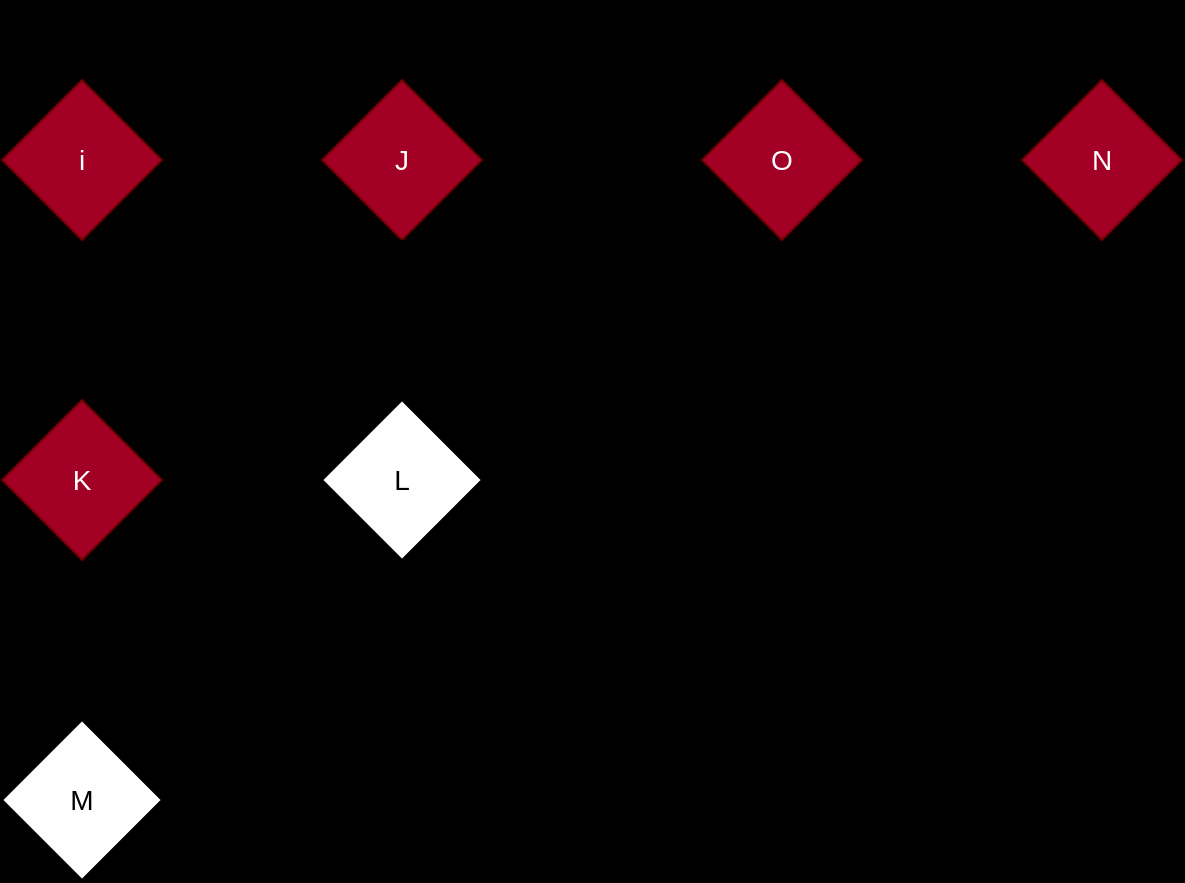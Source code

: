 <mxfile>
    <diagram id="wDra4RlVWW70b3zv4sFD" name="Undirected graph">
        <mxGraphModel dx="1435" dy="1082" grid="0" gridSize="10" guides="1" tooltips="1" connect="1" arrows="1" fold="1" page="0" pageScale="1" pageWidth="850" pageHeight="1100" background="#000000" math="0" shadow="0">
            <root>
                <mxCell id="0"/>
                <mxCell id="1" parent="0"/>
                <mxCell id="20" style="sketch=0;html=1;exitX=1;exitY=0.5;exitDx=0;exitDy=0;fontSize=14;startArrow=none;startFill=0;endArrow=none;endFill=0;" parent="1" source="17" target="18" edge="1">
                    <mxGeometry relative="1" as="geometry"/>
                </mxCell>
                <mxCell id="22" value="" style="edgeStyle=none;sketch=0;html=1;fontSize=14;startArrow=none;startFill=0;endArrow=none;endFill=0;" parent="1" source="17" target="21" edge="1">
                    <mxGeometry relative="1" as="geometry"/>
                </mxCell>
                <mxCell id="17" value="i" style="rhombus;whiteSpace=wrap;html=1;rounded=0;labelBackgroundColor=none;sketch=0;strokeColor=#6F0000;fontSize=14;fillStyle=solid;fillColor=#a20025;fontColor=#ffffff;" parent="1" vertex="1">
                    <mxGeometry x="-140" y="-100" width="80" height="80" as="geometry"/>
                </mxCell>
                <mxCell id="18" value="J" style="rhombus;whiteSpace=wrap;html=1;rounded=0;labelBackgroundColor=none;sketch=0;strokeColor=#6F0000;fontSize=14;fillColor=#a20025;fontColor=#ffffff;" parent="1" vertex="1">
                    <mxGeometry x="20" y="-100" width="80" height="80" as="geometry"/>
                </mxCell>
                <mxCell id="24" value="" style="edgeStyle=none;sketch=0;html=1;fontSize=14;startArrow=none;startFill=0;endArrow=none;endFill=0;" parent="1" source="21" target="23" edge="1">
                    <mxGeometry relative="1" as="geometry"/>
                </mxCell>
                <mxCell id="26" value="" style="edgeStyle=none;sketch=0;html=1;fontSize=14;startArrow=none;startFill=0;endArrow=none;endFill=0;" parent="1" source="21" target="25" edge="1">
                    <mxGeometry relative="1" as="geometry"/>
                </mxCell>
                <mxCell id="27" style="edgeStyle=none;sketch=0;html=1;exitX=1;exitY=0.5;exitDx=0;exitDy=0;entryX=0.5;entryY=1;entryDx=0;entryDy=0;fontSize=14;startArrow=none;startFill=0;endArrow=none;endFill=0;" parent="1" source="21" target="18" edge="1">
                    <mxGeometry relative="1" as="geometry"/>
                </mxCell>
                <mxCell id="21" value="K" style="rhombus;whiteSpace=wrap;html=1;rounded=0;labelBackgroundColor=none;sketch=0;strokeColor=#6F0000;fontSize=14;fillColor=#a20025;fontColor=#ffffff;" parent="1" vertex="1">
                    <mxGeometry x="-140" y="60" width="80" height="80" as="geometry"/>
                </mxCell>
                <mxCell id="23" value="L" style="rhombus;whiteSpace=wrap;html=1;rounded=0;labelBackgroundColor=none;sketch=0;strokeColor=default;fontSize=14;gradientColor=none;" parent="1" vertex="1">
                    <mxGeometry x="20" y="60" width="80" height="80" as="geometry"/>
                </mxCell>
                <mxCell id="25" value="M" style="rhombus;whiteSpace=wrap;html=1;rounded=0;labelBackgroundColor=none;sketch=0;strokeColor=default;fontSize=14;gradientColor=none;" parent="1" vertex="1">
                    <mxGeometry x="-140" y="220" width="80" height="80" as="geometry"/>
                </mxCell>
                <mxCell id="30" value="" style="edgeStyle=none;sketch=0;html=1;fontSize=14;startArrow=none;startFill=0;endArrow=none;endFill=0;" parent="1" source="28" target="29" edge="1">
                    <mxGeometry relative="1" as="geometry"/>
                </mxCell>
                <mxCell id="28" value="O" style="rhombus;whiteSpace=wrap;html=1;rounded=0;labelBackgroundColor=none;sketch=0;strokeColor=#6F0000;fontSize=14;fillColor=#a20025;fontColor=#ffffff;" parent="1" vertex="1">
                    <mxGeometry x="210" y="-100" width="80" height="80" as="geometry"/>
                </mxCell>
                <mxCell id="29" value="N" style="rhombus;whiteSpace=wrap;html=1;rounded=0;labelBackgroundColor=none;sketch=0;strokeColor=#6F0000;fontSize=14;fillColor=#a20025;fontColor=#ffffff;" parent="1" vertex="1">
                    <mxGeometry x="370" y="-100" width="80" height="80" as="geometry"/>
                </mxCell>
                <mxCell id="31" value="Cycle" style="text;strokeColor=none;align=center;fillColor=none;html=1;verticalAlign=middle;whiteSpace=wrap;rounded=0;labelBackgroundColor=none;sketch=0;fillStyle=solid;fontSize=14;" parent="1" vertex="1">
                    <mxGeometry x="-50" y="-140" width="60" height="30" as="geometry"/>
                </mxCell>
                <mxCell id="33" value="Cycle" style="text;strokeColor=none;align=center;fillColor=none;html=1;verticalAlign=middle;whiteSpace=wrap;rounded=0;labelBackgroundColor=none;sketch=0;fillStyle=solid;fontSize=14;" parent="1" vertex="1">
                    <mxGeometry x="302" y="-135" width="60" height="30" as="geometry"/>
                </mxCell>
            </root>
        </mxGraphModel>
    </diagram>
    <diagram id="AmTAmTYb_0sdpbdpMAJL" name="connected component count">
        <mxGraphModel dx="1142" dy="886" grid="0" gridSize="10" guides="1" tooltips="1" connect="1" arrows="1" fold="1" page="0" pageScale="1" pageWidth="850" pageHeight="1100" math="0" shadow="0">
            <root>
                <mxCell id="0"/>
                <mxCell id="1" parent="0"/>
                <mxCell id="Q2rI02B0yaclKv3MY2K6-3" value="" style="edgeStyle=none;sketch=0;html=1;fontSize=14;startArrow=none;startFill=0;endArrow=none;endFill=0;" parent="1" source="Q2rI02B0yaclKv3MY2K6-1" target="Q2rI02B0yaclKv3MY2K6-2" edge="1">
                    <mxGeometry relative="1" as="geometry"/>
                </mxCell>
                <mxCell id="Q2rI02B0yaclKv3MY2K6-5" value="" style="edgeStyle=none;sketch=0;html=1;fontSize=14;startArrow=none;startFill=0;endArrow=none;endFill=0;" parent="1" source="Q2rI02B0yaclKv3MY2K6-1" target="Q2rI02B0yaclKv3MY2K6-4" edge="1">
                    <mxGeometry relative="1" as="geometry"/>
                </mxCell>
                <mxCell id="Q2rI02B0yaclKv3MY2K6-7" value="" style="edgeStyle=none;sketch=0;html=1;fontSize=14;startArrow=none;startFill=0;endArrow=none;endFill=0;" parent="1" source="Q2rI02B0yaclKv3MY2K6-1" target="Q2rI02B0yaclKv3MY2K6-6" edge="1">
                    <mxGeometry relative="1" as="geometry"/>
                </mxCell>
                <mxCell id="Q2rI02B0yaclKv3MY2K6-9" value="" style="edgeStyle=none;sketch=0;html=1;fontSize=14;startArrow=none;startFill=0;endArrow=none;endFill=0;" parent="1" source="Q2rI02B0yaclKv3MY2K6-1" target="Q2rI02B0yaclKv3MY2K6-8" edge="1">
                    <mxGeometry relative="1" as="geometry"/>
                </mxCell>
                <mxCell id="Q2rI02B0yaclKv3MY2K6-1" value="&lt;font style=&quot;font-size: 24px;&quot;&gt;6&lt;/font&gt;" style="ellipse;whiteSpace=wrap;html=1;rounded=0;labelBackgroundColor=none;sketch=0;fillStyle=solid;strokeColor=#B09500;fontSize=14;fillColor=#e3c800;fontColor=#000000;" parent="1" vertex="1">
                    <mxGeometry x="102" y="140" width="80" height="80" as="geometry"/>
                </mxCell>
                <mxCell id="Q2rI02B0yaclKv3MY2K6-2" value="&lt;font style=&quot;font-size: 24px;&quot;&gt;5&lt;/font&gt;" style="ellipse;whiteSpace=wrap;html=1;rounded=0;labelBackgroundColor=none;sketch=0;fillStyle=solid;strokeColor=#B09500;fontSize=14;fillColor=#e3c800;fontColor=#000000;" parent="1" vertex="1">
                    <mxGeometry x="-58" y="140" width="80" height="80" as="geometry"/>
                </mxCell>
                <mxCell id="Q2rI02B0yaclKv3MY2K6-4" value="&lt;font style=&quot;font-size: 24px;&quot;&gt;8&lt;/font&gt;" style="ellipse;whiteSpace=wrap;html=1;rounded=0;labelBackgroundColor=none;sketch=0;fillStyle=solid;strokeColor=#B09500;fontSize=14;fillColor=#e3c800;fontColor=#000000;" parent="1" vertex="1">
                    <mxGeometry x="262" y="140" width="80" height="80" as="geometry"/>
                </mxCell>
                <mxCell id="Q2rI02B0yaclKv3MY2K6-6" value="&lt;font style=&quot;font-size: 24px;&quot;&gt;7&lt;/font&gt;" style="ellipse;whiteSpace=wrap;html=1;rounded=0;labelBackgroundColor=none;sketch=0;fillStyle=solid;strokeColor=#B09500;fontSize=14;fillColor=#e3c800;fontColor=#000000;" parent="1" vertex="1">
                    <mxGeometry x="102" y="300" width="80" height="80" as="geometry"/>
                </mxCell>
                <mxCell id="Q2rI02B0yaclKv3MY2K6-8" value="&lt;font style=&quot;font-size: 24px;&quot;&gt;4&lt;/font&gt;" style="ellipse;whiteSpace=wrap;html=1;rounded=0;labelBackgroundColor=none;sketch=0;fillStyle=solid;strokeColor=#B09500;fontSize=14;fillColor=#e3c800;fontColor=#000000;" parent="1" vertex="1">
                    <mxGeometry x="102" y="-20" width="80" height="80" as="geometry"/>
                </mxCell>
                <mxCell id="Q2rI02B0yaclKv3MY2K6-10" value="&lt;font style=&quot;font-size: 24px;&quot;&gt;3&lt;/font&gt;" style="ellipse;whiteSpace=wrap;html=1;rounded=0;labelBackgroundColor=none;sketch=0;fillStyle=solid;strokeColor=#314354;fontSize=14;fillColor=#647687;fontColor=#ffffff;" parent="1" vertex="1">
                    <mxGeometry x="-58" y="300" width="80" height="80" as="geometry"/>
                </mxCell>
                <mxCell id="Q2rI02B0yaclKv3MY2K6-13" value="" style="edgeStyle=none;sketch=0;html=1;fontSize=14;startArrow=none;startFill=0;endArrow=none;endFill=0;" parent="1" source="Q2rI02B0yaclKv3MY2K6-11" target="Q2rI02B0yaclKv3MY2K6-12" edge="1">
                    <mxGeometry relative="1" as="geometry"/>
                </mxCell>
                <mxCell id="Q2rI02B0yaclKv3MY2K6-11" value="&lt;font style=&quot;font-size: 24px;&quot;&gt;1&lt;/font&gt;" style="ellipse;whiteSpace=wrap;html=1;rounded=0;labelBackgroundColor=none;sketch=0;fillStyle=solid;strokeColor=#2D7600;fontSize=14;fillColor=#60a917;fontColor=#ffffff;" parent="1" vertex="1">
                    <mxGeometry x="273" y="300" width="80" height="80" as="geometry"/>
                </mxCell>
                <mxCell id="Q2rI02B0yaclKv3MY2K6-12" value="&lt;font style=&quot;font-size: 24px;&quot;&gt;2&lt;/font&gt;" style="ellipse;whiteSpace=wrap;html=1;rounded=0;labelBackgroundColor=none;sketch=0;fillStyle=solid;strokeColor=#2D7600;fontSize=14;fillColor=#60a917;fontColor=#ffffff;" parent="1" vertex="1">
                    <mxGeometry x="433" y="300" width="80" height="80" as="geometry"/>
                </mxCell>
                <mxCell id="2SAgG9Yml6nCIJspTtY9-1" value="&lt;font style=&quot;font-size: 18px;&quot;&gt;Component 1&lt;/font&gt;" style="text;html=1;align=center;verticalAlign=middle;resizable=0;points=[];autosize=1;strokeColor=none;fillColor=none;fontSize=14;" parent="1" vertex="1">
                    <mxGeometry x="-48" y="11" width="126" height="34" as="geometry"/>
                </mxCell>
                <mxCell id="2SAgG9Yml6nCIJspTtY9-2" value="&lt;font style=&quot;font-size: 18px;&quot;&gt;Component 2&lt;/font&gt;" style="text;html=1;align=center;verticalAlign=middle;resizable=0;points=[];autosize=1;strokeColor=none;fillColor=none;fontSize=14;" parent="1" vertex="1">
                    <mxGeometry x="323" y="254" width="126" height="34" as="geometry"/>
                </mxCell>
                <mxCell id="2SAgG9Yml6nCIJspTtY9-3" value="&lt;font style=&quot;font-size: 18px;&quot;&gt;Component 3&lt;/font&gt;" style="text;html=1;align=center;verticalAlign=middle;resizable=0;points=[];autosize=1;strokeColor=none;fillColor=none;fontSize=14;" parent="1" vertex="1">
                    <mxGeometry x="-81" y="246" width="126" height="34" as="geometry"/>
                </mxCell>
                <mxCell id="ThFiZ681b06G8q5sSgqy-1" value="Answer&amp;nbsp; - 3" style="text;html=1;align=center;verticalAlign=middle;resizable=0;points=[];autosize=1;strokeColor=none;fillColor=none;fontSize=18;" parent="1" vertex="1">
                    <mxGeometry x="247.5" y="8" width="109" height="34" as="geometry"/>
                </mxCell>
            </root>
        </mxGraphModel>
    </diagram>
    <diagram id="85r2u7QeQKWHPwuknDbR" name="Largest Component">
        <mxGraphModel dx="1142" dy="886" grid="0" gridSize="10" guides="1" tooltips="1" connect="1" arrows="1" fold="1" page="0" pageScale="1" pageWidth="850" pageHeight="1100" math="0" shadow="0">
            <root>
                <mxCell id="0"/>
                <mxCell id="1" parent="0"/>
                <mxCell id="3svKZhFebkItTmdymukY-1" value="g" style="group" parent="1" vertex="1" connectable="0">
                    <mxGeometry x="-17" y="3" width="422" height="240" as="geometry"/>
                </mxCell>
                <mxCell id="NmvoON8yrkTtp4fozUWW-1" value="5" style="ellipse;whiteSpace=wrap;html=1;rounded=0;labelBackgroundColor=none;sketch=0;fillStyle=solid;strokeColor=#BD7000;fontSize=18;fillColor=#f0a30a;fontColor=#000000;" parent="3svKZhFebkItTmdymukY-1" vertex="1">
                    <mxGeometry x="160" width="80" height="80" as="geometry"/>
                </mxCell>
                <mxCell id="NmvoON8yrkTtp4fozUWW-3" value="8" style="ellipse;whiteSpace=wrap;html=1;rounded=0;labelBackgroundColor=none;sketch=0;fillStyle=solid;strokeColor=#BD7000;fontSize=18;fillColor=#f0a30a;fontColor=#000000;" parent="3svKZhFebkItTmdymukY-1" vertex="1">
                    <mxGeometry x="342" y="160" width="80" height="80" as="geometry"/>
                </mxCell>
                <mxCell id="NmvoON8yrkTtp4fozUWW-5" value="0" style="ellipse;whiteSpace=wrap;html=1;rounded=0;labelBackgroundColor=none;sketch=0;fillStyle=solid;strokeColor=#BD7000;fontSize=18;fillColor=#f0a30a;fontColor=#000000;" parent="3svKZhFebkItTmdymukY-1" vertex="1">
                    <mxGeometry x="160" y="160" width="80" height="80" as="geometry"/>
                </mxCell>
                <mxCell id="NmvoON8yrkTtp4fozUWW-8" value="1" style="ellipse;whiteSpace=wrap;html=1;rounded=0;labelBackgroundColor=none;sketch=0;fillStyle=solid;strokeColor=#BD7000;fontSize=18;fillColor=#f0a30a;fontColor=#000000;" parent="3svKZhFebkItTmdymukY-1" vertex="1">
                    <mxGeometry y="160" width="80" height="80" as="geometry"/>
                </mxCell>
                <mxCell id="NmvoON8yrkTtp4fozUWW-4" value="" style="edgeStyle=none;sketch=0;html=1;fontSize=18;startArrow=none;startFill=0;endArrow=none;endFill=0;fillColor=#f0a30a;strokeColor=#BD7000;" parent="3svKZhFebkItTmdymukY-1" source="NmvoON8yrkTtp4fozUWW-1" target="NmvoON8yrkTtp4fozUWW-3" edge="1">
                    <mxGeometry relative="1" as="geometry"/>
                </mxCell>
                <mxCell id="NmvoON8yrkTtp4fozUWW-6" value="" style="edgeStyle=none;sketch=0;html=1;fontSize=18;startArrow=none;startFill=0;endArrow=none;endFill=0;fillColor=#f0a30a;strokeColor=#BD7000;" parent="3svKZhFebkItTmdymukY-1" source="NmvoON8yrkTtp4fozUWW-1" target="NmvoON8yrkTtp4fozUWW-5" edge="1">
                    <mxGeometry relative="1" as="geometry"/>
                </mxCell>
                <mxCell id="NmvoON8yrkTtp4fozUWW-7" style="edgeStyle=none;sketch=0;html=1;exitX=0;exitY=0.5;exitDx=0;exitDy=0;entryX=1;entryY=0.5;entryDx=0;entryDy=0;fontSize=18;startArrow=none;startFill=0;endArrow=none;endFill=0;fillColor=#f0a30a;strokeColor=#BD7000;" parent="3svKZhFebkItTmdymukY-1" source="NmvoON8yrkTtp4fozUWW-3" target="NmvoON8yrkTtp4fozUWW-5" edge="1">
                    <mxGeometry relative="1" as="geometry"/>
                </mxCell>
                <mxCell id="NmvoON8yrkTtp4fozUWW-9" value="" style="edgeStyle=none;sketch=0;html=1;fontSize=18;startArrow=none;startFill=0;endArrow=none;endFill=0;fillColor=#f0a30a;strokeColor=#BD7000;" parent="3svKZhFebkItTmdymukY-1" source="NmvoON8yrkTtp4fozUWW-5" target="NmvoON8yrkTtp4fozUWW-8" edge="1">
                    <mxGeometry relative="1" as="geometry"/>
                </mxCell>
                <mxCell id="NmvoON8yrkTtp4fozUWW-17" value="Size = 4" style="text;html=1;align=center;verticalAlign=middle;resizable=0;points=[];autosize=1;strokeColor=none;fillColor=none;fontSize=28;" parent="3svKZhFebkItTmdymukY-1" vertex="1">
                    <mxGeometry x="15" y="75" width="120" height="46" as="geometry"/>
                </mxCell>
                <mxCell id="rm6GSh416DS9PBjWO8X9-1" value="" style="group" parent="1" vertex="1" connectable="0">
                    <mxGeometry x="588" y="-68" width="237" height="298" as="geometry"/>
                </mxCell>
                <mxCell id="NmvoON8yrkTtp4fozUWW-18" value="Size = 3" style="text;html=1;align=center;verticalAlign=middle;resizable=0;points=[];autosize=1;strokeColor=none;fillColor=none;fontSize=28;" parent="rm6GSh416DS9PBjWO8X9-1" vertex="1">
                    <mxGeometry x="58.5" y="36" width="120" height="46" as="geometry"/>
                </mxCell>
                <mxCell id="3svKZhFebkItTmdymukY-2" value="" style="group" parent="rm6GSh416DS9PBjWO8X9-1" vertex="1" connectable="0">
                    <mxGeometry y="90" width="237" height="208" as="geometry"/>
                </mxCell>
                <mxCell id="NmvoON8yrkTtp4fozUWW-10" value="4" style="ellipse;whiteSpace=wrap;html=1;rounded=0;labelBackgroundColor=none;sketch=0;fillStyle=solid;strokeColor=#3A5431;fontSize=18;fillColor=#6d8764;fontColor=#ffffff;" parent="3svKZhFebkItTmdymukY-2" vertex="1">
                    <mxGeometry x="1" y="3" width="78" height="74" as="geometry"/>
                </mxCell>
                <mxCell id="NmvoON8yrkTtp4fozUWW-11" value="2" style="ellipse;whiteSpace=wrap;html=1;rounded=0;labelBackgroundColor=none;sketch=0;fillStyle=solid;strokeColor=#3A5431;fontSize=18;fillColor=#6d8764;fontColor=#ffffff;" parent="3svKZhFebkItTmdymukY-2" vertex="1">
                    <mxGeometry x="157" width="80" height="80" as="geometry"/>
                </mxCell>
                <mxCell id="NmvoON8yrkTtp4fozUWW-13" value="3" style="ellipse;whiteSpace=wrap;html=1;rounded=0;labelBackgroundColor=none;sketch=0;fillStyle=solid;strokeColor=#3A5431;fontSize=18;fillColor=#6d8764;fontColor=#ffffff;" parent="3svKZhFebkItTmdymukY-2" vertex="1">
                    <mxGeometry x="80" y="128" width="80" height="80" as="geometry"/>
                </mxCell>
                <mxCell id="NmvoON8yrkTtp4fozUWW-12" value="" style="edgeStyle=none;sketch=0;html=1;fontSize=18;startArrow=none;startFill=0;endArrow=none;endFill=0;fillColor=#6d8764;strokeColor=#3A5431;" parent="3svKZhFebkItTmdymukY-2" source="NmvoON8yrkTtp4fozUWW-10" target="NmvoON8yrkTtp4fozUWW-11" edge="1">
                    <mxGeometry relative="1" as="geometry"/>
                </mxCell>
                <mxCell id="NmvoON8yrkTtp4fozUWW-15" style="edgeStyle=none;sketch=0;html=1;exitX=0.5;exitY=1;exitDx=0;exitDy=0;entryX=0;entryY=0;entryDx=0;entryDy=0;fontSize=18;startArrow=none;startFill=0;endArrow=none;endFill=0;fillColor=#6d8764;strokeColor=#3A5431;" parent="3svKZhFebkItTmdymukY-2" source="NmvoON8yrkTtp4fozUWW-10" target="NmvoON8yrkTtp4fozUWW-13" edge="1">
                    <mxGeometry relative="1" as="geometry"/>
                </mxCell>
                <mxCell id="NmvoON8yrkTtp4fozUWW-16" style="edgeStyle=none;sketch=0;html=1;exitX=1;exitY=0;exitDx=0;exitDy=0;entryX=0.5;entryY=1;entryDx=0;entryDy=0;fontSize=18;startArrow=none;startFill=0;endArrow=none;endFill=0;fillColor=#6d8764;strokeColor=#3A5431;" parent="3svKZhFebkItTmdymukY-2" source="NmvoON8yrkTtp4fozUWW-13" target="NmvoON8yrkTtp4fozUWW-11" edge="1">
                    <mxGeometry relative="1" as="geometry"/>
                </mxCell>
            </root>
        </mxGraphModel>
    </diagram>
    <diagram id="1jaIV70V07FP368kBsio" name="Shortest Path">
        <mxGraphModel dx="795" dy="682" grid="0" gridSize="10" guides="1" tooltips="1" connect="1" arrows="1" fold="1" page="0" pageScale="1" pageWidth="850" pageHeight="1100" math="0" shadow="0">
            <root>
                <mxCell id="0"/>
                <mxCell id="1" parent="0"/>
                <mxCell id="g92wQe6FcY0Sy9K9OWDs-3" value="" style="edgeStyle=none;html=1;endArrow=none;endFill=0;strokeColor=#006EAF;fillColor=#1ba1e2;fontSize=40;" parent="1" source="g92wQe6FcY0Sy9K9OWDs-1" target="g92wQe6FcY0Sy9K9OWDs-2" edge="1">
                    <mxGeometry relative="1" as="geometry"/>
                </mxCell>
                <mxCell id="g92wQe6FcY0Sy9K9OWDs-1" value="x" style="ellipse;whiteSpace=wrap;html=1;strokeColor=#006EAF;fillColor=#1ba1e2;fontColor=#ffffff;fontSize=40;" parent="1" vertex="1">
                    <mxGeometry x="203" y="58" width="80" height="80" as="geometry"/>
                </mxCell>
                <mxCell id="g92wQe6FcY0Sy9K9OWDs-2" value="y" style="ellipse;whiteSpace=wrap;html=1;strokeColor=#006EAF;fillColor=#1ba1e2;fontColor=#ffffff;fontSize=40;" parent="1" vertex="1">
                    <mxGeometry x="417" y="59" width="80" height="80" as="geometry"/>
                </mxCell>
                <mxCell id="g92wQe6FcY0Sy9K9OWDs-18" style="edgeStyle=none;html=1;exitX=0;exitY=1;exitDx=0;exitDy=0;endArrow=none;endFill=0;strokeColor=#006EAF;fillColor=#1ba1e2;fontSize=40;entryX=1;entryY=0.5;entryDx=0;entryDy=0;" parent="1" source="g92wQe6FcY0Sy9K9OWDs-9" target="g92wQe6FcY0Sy9K9OWDs-16" edge="1">
                    <mxGeometry relative="1" as="geometry">
                        <mxPoint x="412" y="380" as="targetPoint"/>
                    </mxGeometry>
                </mxCell>
                <mxCell id="g92wQe6FcY0Sy9K9OWDs-9" value="Z" style="ellipse;whiteSpace=wrap;html=1;strokeColor=#006EAF;fillColor=#1ba1e2;fontColor=#ffffff;fontSize=40;" parent="1" vertex="1">
                    <mxGeometry x="559" y="210" width="80" height="80" as="geometry"/>
                </mxCell>
                <mxCell id="g92wQe6FcY0Sy9K9OWDs-11" value="" style="edgeStyle=none;html=1;endArrow=none;endFill=0;exitX=0.883;exitY=0.809;exitDx=0;exitDy=0;exitPerimeter=0;strokeColor=#006EAF;fillColor=#1ba1e2;fontSize=40;" parent="1" source="g92wQe6FcY0Sy9K9OWDs-2" target="g92wQe6FcY0Sy9K9OWDs-9" edge="1">
                    <mxGeometry relative="1" as="geometry">
                        <mxPoint x="492" y="128" as="sourcePoint"/>
                        <mxPoint x="530" y="142" as="targetPoint"/>
                    </mxGeometry>
                </mxCell>
                <mxCell id="g92wQe6FcY0Sy9K9OWDs-20" style="edgeStyle=none;html=1;entryX=1;entryY=1;entryDx=0;entryDy=0;endArrow=none;endFill=0;strokeColor=#006EAF;fillColor=#1ba1e2;fontSize=40;exitX=0;exitY=0.5;exitDx=0;exitDy=0;" parent="1" source="g92wQe6FcY0Sy9K9OWDs-16" target="g92wQe6FcY0Sy9K9OWDs-19" edge="1">
                    <mxGeometry relative="1" as="geometry"/>
                </mxCell>
                <mxCell id="g92wQe6FcY0Sy9K9OWDs-16" value="V" style="ellipse;whiteSpace=wrap;html=1;strokeColor=#006EAF;fillColor=#1ba1e2;fontColor=#ffffff;fontSize=40;" parent="1" vertex="1">
                    <mxGeometry x="337" y="307" width="80" height="80" as="geometry"/>
                </mxCell>
                <mxCell id="g92wQe6FcY0Sy9K9OWDs-21" style="edgeStyle=none;html=1;exitX=1;exitY=0;exitDx=0;exitDy=0;entryX=0;entryY=1;entryDx=0;entryDy=0;endArrow=none;endFill=0;strokeColor=#006EAF;fillColor=#1ba1e2;fontSize=40;" parent="1" source="g92wQe6FcY0Sy9K9OWDs-19" target="g92wQe6FcY0Sy9K9OWDs-1" edge="1">
                    <mxGeometry relative="1" as="geometry"/>
                </mxCell>
                <mxCell id="g92wQe6FcY0Sy9K9OWDs-19" value="W" style="ellipse;whiteSpace=wrap;html=1;strokeColor=#006EAF;fillColor=#1ba1e2;fontColor=#ffffff;fontSize=40;" parent="1" vertex="1">
                    <mxGeometry x="89" y="210" width="80" height="80" as="geometry"/>
                </mxCell>
            </root>
        </mxGraphModel>
    </diagram>
    <diagram id="J7DKCrY9XMmjqie2R_rL" name="Island count">
        <mxGraphModel dx="782" dy="1118" grid="0" gridSize="10" guides="1" tooltips="1" connect="1" arrows="1" fold="1" page="0" pageScale="1" pageWidth="850" pageHeight="1100" math="0" shadow="0">
            <root>
                <mxCell id="0"/>
                <mxCell id="1" parent="0"/>
                <mxCell id="6B3khv1tBLdW_1czliD5-1" value="" style="whiteSpace=wrap;html=1;aspect=fixed;strokeWidth=1;fillColor=#1ba1e2;fontColor=#ffffff;strokeColor=#006EAF;" vertex="1" parent="1">
                    <mxGeometry x="55" y="-3" width="80" height="80" as="geometry"/>
                </mxCell>
                <mxCell id="6B3khv1tBLdW_1czliD5-2" value="" style="whiteSpace=wrap;html=1;aspect=fixed;strokeWidth=1;fillColor=#f0a30a;fontColor=#000000;strokeColor=#BD7000;" vertex="1" parent="1">
                    <mxGeometry x="135" y="-3" width="80" height="80" as="geometry"/>
                </mxCell>
                <mxCell id="6B3khv1tBLdW_1czliD5-3" value="" style="whiteSpace=wrap;html=1;aspect=fixed;strokeWidth=1;fillColor=#1ba1e2;fontColor=#ffffff;strokeColor=#006EAF;" vertex="1" parent="1">
                    <mxGeometry x="215" y="-3" width="80" height="80" as="geometry"/>
                </mxCell>
                <mxCell id="6B3khv1tBLdW_1czliD5-4" value="" style="whiteSpace=wrap;html=1;aspect=fixed;strokeWidth=1;fillColor=#1ba1e2;fontColor=#ffffff;strokeColor=#006EAF;" vertex="1" parent="1">
                    <mxGeometry x="295" y="-3" width="80" height="80" as="geometry"/>
                </mxCell>
                <mxCell id="6B3khv1tBLdW_1czliD5-5" value="" style="whiteSpace=wrap;html=1;aspect=fixed;strokeWidth=1;fillColor=#f0a30a;fontColor=#000000;strokeColor=#BD7000;" vertex="1" parent="1">
                    <mxGeometry x="375.5" y="-3" width="80" height="80" as="geometry"/>
                </mxCell>
                <mxCell id="6B3khv1tBLdW_1czliD5-6" value="" style="whiteSpace=wrap;html=1;aspect=fixed;strokeWidth=1;fillColor=#1ba1e2;fontColor=#ffffff;strokeColor=#006EAF;" vertex="1" parent="1">
                    <mxGeometry x="455" y="-3" width="80" height="80" as="geometry"/>
                </mxCell>
                <mxCell id="6B3khv1tBLdW_1czliD5-7" value="" style="whiteSpace=wrap;html=1;aspect=fixed;strokeWidth=1;fillColor=#f0a30a;fontColor=#000000;strokeColor=#BD7000;" vertex="1" parent="1">
                    <mxGeometry x="55" y="77" width="80" height="80" as="geometry"/>
                </mxCell>
                <mxCell id="6B3khv1tBLdW_1czliD5-8" value="" style="whiteSpace=wrap;html=1;aspect=fixed;strokeWidth=1;fillColor=#f0a30a;fontColor=#000000;strokeColor=#BD7000;" vertex="1" parent="1">
                    <mxGeometry x="135" y="77" width="80" height="80" as="geometry"/>
                </mxCell>
                <mxCell id="6B3khv1tBLdW_1czliD5-9" value="" style="whiteSpace=wrap;html=1;aspect=fixed;strokeWidth=1;fillColor=#1ba1e2;fontColor=#ffffff;strokeColor=#006EAF;" vertex="1" parent="1">
                    <mxGeometry x="215" y="77" width="80" height="80" as="geometry"/>
                </mxCell>
                <mxCell id="6B3khv1tBLdW_1czliD5-10" value="" style="whiteSpace=wrap;html=1;aspect=fixed;strokeWidth=1;fillColor=#1ba1e2;fontColor=#ffffff;strokeColor=#006EAF;" vertex="1" parent="1">
                    <mxGeometry x="295" y="77" width="80" height="80" as="geometry"/>
                </mxCell>
                <mxCell id="6B3khv1tBLdW_1czliD5-11" value="" style="whiteSpace=wrap;html=1;aspect=fixed;strokeWidth=1;fillColor=#f0a30a;fontColor=#000000;strokeColor=#BD7000;" vertex="1" parent="1">
                    <mxGeometry x="375" y="77" width="80" height="80" as="geometry"/>
                </mxCell>
                <mxCell id="6B3khv1tBLdW_1czliD5-12" value="" style="whiteSpace=wrap;html=1;aspect=fixed;strokeWidth=1;fillColor=#1ba1e2;fontColor=#ffffff;strokeColor=#006EAF;" vertex="1" parent="1">
                    <mxGeometry x="455" y="77" width="80" height="80" as="geometry"/>
                </mxCell>
                <mxCell id="6B3khv1tBLdW_1czliD5-25" value="" style="whiteSpace=wrap;html=1;aspect=fixed;strokeWidth=1;fillColor=#1ba1e2;fontColor=#ffffff;strokeColor=#006EAF;" vertex="1" parent="1">
                    <mxGeometry x="55" y="157" width="80" height="80" as="geometry"/>
                </mxCell>
                <mxCell id="6B3khv1tBLdW_1czliD5-26" value="" style="whiteSpace=wrap;html=1;aspect=fixed;strokeWidth=1;fillColor=#f0a30a;fontColor=#000000;strokeColor=#BD7000;" vertex="1" parent="1">
                    <mxGeometry x="135" y="157" width="80" height="80" as="geometry"/>
                </mxCell>
                <mxCell id="6B3khv1tBLdW_1czliD5-27" value="" style="whiteSpace=wrap;html=1;aspect=fixed;strokeWidth=1;fillColor=#1ba1e2;fontColor=#ffffff;strokeColor=#006EAF;" vertex="1" parent="1">
                    <mxGeometry x="215" y="157" width="80" height="80" as="geometry"/>
                </mxCell>
                <mxCell id="6B3khv1tBLdW_1czliD5-28" value="" style="whiteSpace=wrap;html=1;aspect=fixed;strokeWidth=1;fillColor=#1ba1e2;fontColor=#ffffff;strokeColor=#006EAF;" vertex="1" parent="1">
                    <mxGeometry x="295" y="157" width="80" height="80" as="geometry"/>
                </mxCell>
                <mxCell id="6B3khv1tBLdW_1czliD5-29" value="" style="whiteSpace=wrap;html=1;aspect=fixed;strokeWidth=1;fillColor=#1ba1e2;fontColor=#ffffff;strokeColor=#006EAF;" vertex="1" parent="1">
                    <mxGeometry x="375" y="157" width="80" height="80" as="geometry"/>
                </mxCell>
                <mxCell id="6B3khv1tBLdW_1czliD5-30" value="" style="whiteSpace=wrap;html=1;aspect=fixed;strokeWidth=1;fillColor=#1ba1e2;fontColor=#ffffff;strokeColor=#006EAF;" vertex="1" parent="1">
                    <mxGeometry x="455" y="157" width="80" height="80" as="geometry"/>
                </mxCell>
                <mxCell id="6B3khv1tBLdW_1czliD5-31" value="" style="whiteSpace=wrap;html=1;aspect=fixed;strokeWidth=1;fillColor=#1ba1e2;fontColor=#ffffff;strokeColor=#006EAF;" vertex="1" parent="1">
                    <mxGeometry x="55" y="237" width="80" height="80" as="geometry"/>
                </mxCell>
                <mxCell id="6B3khv1tBLdW_1czliD5-32" value="" style="whiteSpace=wrap;html=1;aspect=fixed;strokeWidth=1;fillColor=#1ba1e2;fontColor=#ffffff;strokeColor=#006EAF;" vertex="1" parent="1">
                    <mxGeometry x="135" y="237" width="80" height="80" as="geometry"/>
                </mxCell>
                <mxCell id="6B3khv1tBLdW_1czliD5-33" value="" style="whiteSpace=wrap;html=1;aspect=fixed;strokeWidth=1;fillColor=#1ba1e2;fontColor=#ffffff;strokeColor=#006EAF;" vertex="1" parent="1">
                    <mxGeometry x="215" y="237" width="80" height="80" as="geometry"/>
                </mxCell>
                <mxCell id="6B3khv1tBLdW_1czliD5-34" value="" style="whiteSpace=wrap;html=1;aspect=fixed;strokeWidth=1;fillColor=#f0a30a;fontColor=#000000;strokeColor=#BD7000;" vertex="1" parent="1">
                    <mxGeometry x="295" y="237" width="80" height="80" as="geometry"/>
                </mxCell>
                <mxCell id="6B3khv1tBLdW_1czliD5-35" value="" style="whiteSpace=wrap;html=1;aspect=fixed;strokeWidth=1;fillColor=#f0a30a;fontColor=#000000;strokeColor=#BD7000;" vertex="1" parent="1">
                    <mxGeometry x="375" y="237" width="80" height="80" as="geometry"/>
                </mxCell>
                <mxCell id="6B3khv1tBLdW_1czliD5-36" value="" style="whiteSpace=wrap;html=1;aspect=fixed;strokeWidth=1;fillColor=#1ba1e2;fontColor=#ffffff;strokeColor=#006EAF;" vertex="1" parent="1">
                    <mxGeometry x="455" y="237" width="80" height="80" as="geometry"/>
                </mxCell>
                <mxCell id="6B3khv1tBLdW_1czliD5-37" value="" style="whiteSpace=wrap;html=1;aspect=fixed;strokeWidth=1;fillColor=#1ba1e2;fontColor=#ffffff;strokeColor=#006EAF;" vertex="1" parent="1">
                    <mxGeometry x="55" y="317" width="80" height="80" as="geometry"/>
                </mxCell>
                <mxCell id="6B3khv1tBLdW_1czliD5-38" value="" style="whiteSpace=wrap;html=1;aspect=fixed;strokeWidth=1;fillColor=#f0a30a;fontColor=#000000;strokeColor=#BD7000;" vertex="1" parent="1">
                    <mxGeometry x="135" y="317" width="80" height="80" as="geometry"/>
                </mxCell>
                <mxCell id="6B3khv1tBLdW_1czliD5-39" value="" style="whiteSpace=wrap;html=1;aspect=fixed;strokeWidth=1;fillColor=#1ba1e2;fontColor=#ffffff;strokeColor=#006EAF;" vertex="1" parent="1">
                    <mxGeometry x="215" y="317" width="80" height="80" as="geometry"/>
                </mxCell>
                <mxCell id="6B3khv1tBLdW_1czliD5-40" value="" style="whiteSpace=wrap;html=1;aspect=fixed;strokeWidth=1;fillColor=#f0a30a;fontColor=#000000;strokeColor=#BD7000;" vertex="1" parent="1">
                    <mxGeometry x="295" y="317" width="80" height="80" as="geometry"/>
                </mxCell>
                <mxCell id="6B3khv1tBLdW_1czliD5-41" value="" style="whiteSpace=wrap;html=1;aspect=fixed;strokeWidth=1;fillColor=#f0a30a;fontColor=#000000;strokeColor=#BD7000;" vertex="1" parent="1">
                    <mxGeometry x="375" y="317" width="80" height="80" as="geometry"/>
                </mxCell>
                <mxCell id="6B3khv1tBLdW_1czliD5-42" value="" style="whiteSpace=wrap;html=1;aspect=fixed;strokeWidth=1;fillColor=#1ba1e2;fontColor=#ffffff;strokeColor=#006EAF;" vertex="1" parent="1">
                    <mxGeometry x="455" y="317" width="80" height="80" as="geometry"/>
                </mxCell>
                <mxCell id="6B3khv1tBLdW_1czliD5-43" value="" style="whiteSpace=wrap;html=1;aspect=fixed;strokeWidth=1;fillColor=#1ba1e2;fontColor=#ffffff;strokeColor=#006EAF;" vertex="1" parent="1">
                    <mxGeometry x="55" y="397" width="80" height="80" as="geometry"/>
                </mxCell>
                <mxCell id="6B3khv1tBLdW_1czliD5-44" value="" style="whiteSpace=wrap;html=1;aspect=fixed;strokeWidth=1;fillColor=#1ba1e2;fontColor=#ffffff;strokeColor=#006EAF;" vertex="1" parent="1">
                    <mxGeometry x="135" y="397" width="80" height="80" as="geometry"/>
                </mxCell>
                <mxCell id="6B3khv1tBLdW_1czliD5-45" value="" style="whiteSpace=wrap;html=1;aspect=fixed;strokeWidth=1;fillColor=#1ba1e2;fontColor=#ffffff;strokeColor=#006EAF;" vertex="1" parent="1">
                    <mxGeometry x="215" y="397" width="80" height="80" as="geometry"/>
                </mxCell>
                <mxCell id="6B3khv1tBLdW_1czliD5-46" value="" style="whiteSpace=wrap;html=1;aspect=fixed;strokeWidth=1;fillColor=#1ba1e2;fontColor=#ffffff;strokeColor=#006EAF;" vertex="1" parent="1">
                    <mxGeometry x="295" y="397" width="80" height="80" as="geometry"/>
                </mxCell>
                <mxCell id="6B3khv1tBLdW_1czliD5-47" value="" style="whiteSpace=wrap;html=1;aspect=fixed;strokeWidth=1;fillColor=#1ba1e2;fontColor=#ffffff;strokeColor=#006EAF;" vertex="1" parent="1">
                    <mxGeometry x="375" y="397" width="80" height="80" as="geometry"/>
                </mxCell>
                <mxCell id="6B3khv1tBLdW_1czliD5-48" value="" style="whiteSpace=wrap;html=1;aspect=fixed;strokeWidth=1;fillColor=#1ba1e2;fontColor=#ffffff;strokeColor=#006EAF;" vertex="1" parent="1">
                    <mxGeometry x="455" y="397" width="80" height="80" as="geometry"/>
                </mxCell>
                <mxCell id="6B3khv1tBLdW_1czliD5-49" value="o" style="text;html=1;align=center;verticalAlign=middle;resizable=0;points=[];autosize=1;strokeColor=none;fillColor=none;fontSize=20;fontStyle=1;fontFamily=Courier New;" vertex="1" parent="1">
                    <mxGeometry x="71" y="-56" width="30" height="36" as="geometry"/>
                </mxCell>
                <mxCell id="6B3khv1tBLdW_1czliD5-50" value="1" style="text;html=1;align=center;verticalAlign=middle;resizable=0;points=[];autosize=1;strokeColor=none;fillColor=none;fontSize=20;fontStyle=1;fontFamily=Courier New;" vertex="1" parent="1">
                    <mxGeometry x="160.5" y="-56" width="30" height="36" as="geometry"/>
                </mxCell>
                <mxCell id="6B3khv1tBLdW_1czliD5-51" value="2" style="text;html=1;align=center;verticalAlign=middle;resizable=0;points=[];autosize=1;strokeColor=none;fillColor=none;fontSize=20;fontStyle=1;fontFamily=Courier New;" vertex="1" parent="1">
                    <mxGeometry x="240.5" y="-56" width="30" height="36" as="geometry"/>
                </mxCell>
                <mxCell id="6B3khv1tBLdW_1czliD5-52" value="3" style="text;html=1;align=center;verticalAlign=middle;resizable=0;points=[];autosize=1;strokeColor=none;fillColor=none;fontSize=20;fontStyle=1;fontFamily=Courier New;" vertex="1" parent="1">
                    <mxGeometry x="320.5" y="-56" width="30" height="36" as="geometry"/>
                </mxCell>
                <mxCell id="6B3khv1tBLdW_1czliD5-53" value="4" style="text;html=1;align=center;verticalAlign=middle;resizable=0;points=[];autosize=1;strokeColor=none;fillColor=none;fontSize=20;fontStyle=1;fontFamily=Courier New;" vertex="1" parent="1">
                    <mxGeometry x="400.5" y="-56" width="30" height="36" as="geometry"/>
                </mxCell>
                <mxCell id="6B3khv1tBLdW_1czliD5-54" value="5" style="text;html=1;align=center;verticalAlign=middle;resizable=0;points=[];autosize=1;strokeColor=none;fillColor=none;fontSize=20;fontStyle=1;fontFamily=Courier New;" vertex="1" parent="1">
                    <mxGeometry x="480.5" y="-56" width="30" height="36" as="geometry"/>
                </mxCell>
                <mxCell id="6B3khv1tBLdW_1czliD5-55" value="o" style="text;html=1;align=center;verticalAlign=middle;resizable=0;points=[];autosize=1;strokeColor=none;fillColor=none;flipV=1;flipH=0;fontSize=20;fontFamily=Courier New;fontStyle=1" vertex="1" parent="1">
                    <mxGeometry x="6" y="21" width="30" height="36" as="geometry"/>
                </mxCell>
                <mxCell id="6B3khv1tBLdW_1czliD5-56" value="1" style="text;html=1;align=center;verticalAlign=middle;resizable=0;points=[];autosize=1;strokeColor=none;fillColor=none;flipV=1;flipH=0;fontSize=20;fontFamily=Courier New;fontStyle=1" vertex="1" parent="1">
                    <mxGeometry x="6" y="102" width="30" height="36" as="geometry"/>
                </mxCell>
                <mxCell id="6B3khv1tBLdW_1czliD5-57" value="2" style="text;html=1;align=center;verticalAlign=middle;resizable=0;points=[];autosize=1;strokeColor=none;fillColor=none;flipV=1;flipH=0;fontSize=20;fontFamily=Courier New;fontStyle=1" vertex="1" parent="1">
                    <mxGeometry x="6" y="183" width="30" height="36" as="geometry"/>
                </mxCell>
                <mxCell id="6B3khv1tBLdW_1czliD5-58" value="3" style="text;html=1;align=center;verticalAlign=middle;resizable=0;points=[];autosize=1;strokeColor=none;fillColor=none;flipV=1;flipH=0;fontSize=20;fontFamily=Courier New;fontStyle=1" vertex="1" parent="1">
                    <mxGeometry x="6" y="264" width="30" height="36" as="geometry"/>
                </mxCell>
                <mxCell id="6B3khv1tBLdW_1czliD5-59" value="4" style="text;html=1;align=center;verticalAlign=middle;resizable=0;points=[];autosize=1;strokeColor=none;fillColor=none;flipV=1;flipH=0;fontSize=20;fontFamily=Courier New;fontStyle=1" vertex="1" parent="1">
                    <mxGeometry x="6" y="346" width="30" height="36" as="geometry"/>
                </mxCell>
                <mxCell id="6B3khv1tBLdW_1czliD5-60" value="5" style="text;html=1;align=center;verticalAlign=middle;resizable=0;points=[];autosize=1;strokeColor=none;fillColor=none;flipV=1;flipH=0;fontStyle=1;fontSize=20;" vertex="1" parent="1">
                    <mxGeometry x="6.5" y="428" width="29" height="36" as="geometry"/>
                </mxCell>
            </root>
        </mxGraphModel>
    </diagram>
</mxfile>